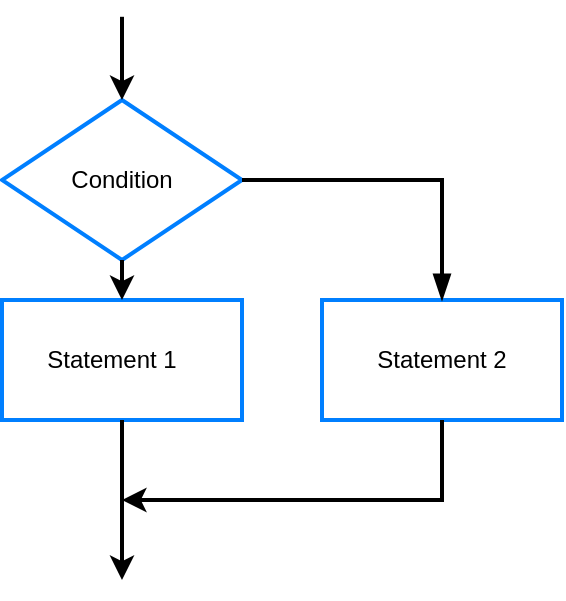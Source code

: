 <mxfile version="12.4.3" type="github" pages="1"><diagram id="1zx9uD3kvvPq_Y6hE-pz" name="Page-1"><mxGraphModel dx="1038" dy="500" grid="1" gridSize="10" guides="1" tooltips="1" connect="1" arrows="1" fold="1" page="1" pageScale="1" pageWidth="850" pageHeight="1100" math="0" shadow="0"><root><mxCell id="0"/><mxCell id="1" parent="0"/><mxCell id="6o-Gicbjkkrd5fd589VP-1" value="" style="rhombus;whiteSpace=wrap;html=1;strokeColor=#007FFF;strokeWidth=2;" vertex="1" parent="1"><mxGeometry x="80" y="80" width="120" height="80" as="geometry"/></mxCell><mxCell id="6o-Gicbjkkrd5fd589VP-3" value="" style="endArrow=classic;html=1;entryX=0.5;entryY=0;entryDx=0;entryDy=0;strokeWidth=2;" edge="1" parent="1" target="6o-Gicbjkkrd5fd589VP-1"><mxGeometry width="50" height="50" relative="1" as="geometry"><mxPoint x="140" y="38.4" as="sourcePoint"/><mxPoint x="130" y="180" as="targetPoint"/></mxGeometry></mxCell><mxCell id="6o-Gicbjkkrd5fd589VP-4" value="Condition" style="text;html=1;strokeColor=none;fillColor=none;align=center;verticalAlign=middle;whiteSpace=wrap;rounded=0;" vertex="1" parent="1"><mxGeometry x="120" y="110" width="40" height="20" as="geometry"/></mxCell><mxCell id="6o-Gicbjkkrd5fd589VP-5" value="" style="rounded=0;whiteSpace=wrap;html=1;strokeColor=#007FFF;strokeWidth=2;" vertex="1" parent="1"><mxGeometry x="80" y="180" width="120" height="60" as="geometry"/></mxCell><mxCell id="6o-Gicbjkkrd5fd589VP-6" value="" style="rounded=0;whiteSpace=wrap;html=1;strokeColor=#007FFF;strokeWidth=2;" vertex="1" parent="1"><mxGeometry x="240" y="180" width="120" height="60" as="geometry"/></mxCell><mxCell id="6o-Gicbjkkrd5fd589VP-7" value="" style="endArrow=blockThin;html=1;exitX=1;exitY=0.5;exitDx=0;exitDy=0;entryX=0.5;entryY=0;entryDx=0;entryDy=0;edgeStyle=orthogonalEdgeStyle;endSize=8;startSize=0;rounded=0;strokeWidth=2;endFill=1;jumpSize=10;jumpStyle=sharp;" edge="1" parent="1" source="6o-Gicbjkkrd5fd589VP-1" target="6o-Gicbjkkrd5fd589VP-6"><mxGeometry width="50" height="50" relative="1" as="geometry"><mxPoint x="80" y="310" as="sourcePoint"/><mxPoint x="300" y="120" as="targetPoint"/></mxGeometry></mxCell><mxCell id="6o-Gicbjkkrd5fd589VP-8" value="" style="endArrow=classic;html=1;strokeWidth=2;exitX=0.5;exitY=1;exitDx=0;exitDy=0;" edge="1" parent="1" source="6o-Gicbjkkrd5fd589VP-1" target="6o-Gicbjkkrd5fd589VP-5"><mxGeometry width="50" height="50" relative="1" as="geometry"><mxPoint x="80" y="310" as="sourcePoint"/><mxPoint x="130" y="260" as="targetPoint"/></mxGeometry></mxCell><mxCell id="6o-Gicbjkkrd5fd589VP-9" value="" style="endArrow=classic;html=1;strokeWidth=2;exitX=0.5;exitY=1;exitDx=0;exitDy=0;" edge="1" parent="1" source="6o-Gicbjkkrd5fd589VP-5"><mxGeometry width="50" height="50" relative="1" as="geometry"><mxPoint x="80" y="310" as="sourcePoint"/><mxPoint x="140" y="320" as="targetPoint"/></mxGeometry></mxCell><mxCell id="6o-Gicbjkkrd5fd589VP-10" value="" style="endArrow=classic;html=1;strokeWidth=2;edgeStyle=orthogonalEdgeStyle;exitX=0.5;exitY=1;exitDx=0;exitDy=0;rounded=0;" edge="1" parent="1" source="6o-Gicbjkkrd5fd589VP-6"><mxGeometry width="50" height="50" relative="1" as="geometry"><mxPoint x="80" y="400" as="sourcePoint"/><mxPoint x="140" y="280" as="targetPoint"/><Array as="points"><mxPoint x="300" y="280"/></Array></mxGeometry></mxCell><mxCell id="6o-Gicbjkkrd5fd589VP-11" value="Statement 1" style="text;html=1;strokeColor=none;fillColor=none;align=center;verticalAlign=middle;whiteSpace=wrap;rounded=0;" vertex="1" parent="1"><mxGeometry x="90" y="200" width="90" height="20" as="geometry"/></mxCell><mxCell id="6o-Gicbjkkrd5fd589VP-14" value="Statement 2" style="text;html=1;strokeColor=none;fillColor=none;align=center;verticalAlign=middle;whiteSpace=wrap;rounded=0;" vertex="1" parent="1"><mxGeometry x="240" y="195" width="120" height="30" as="geometry"/></mxCell></root></mxGraphModel></diagram></mxfile>